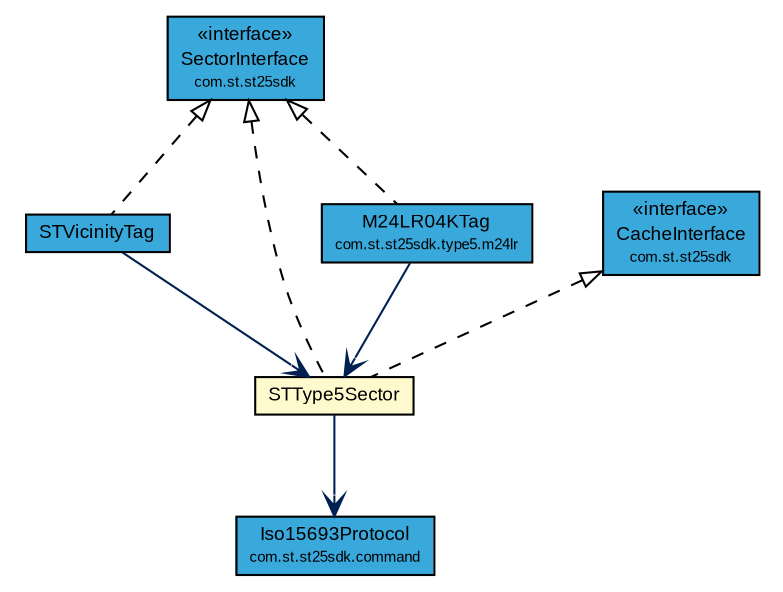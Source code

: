 #!/usr/local/bin/dot
#
# Class diagram 
# Generated by UMLGraph version R5_7_2-3-gee82a7 (http://www.umlgraph.org/)
#

digraph G {
	edge [fontname="arial",fontsize=10,labelfontname="arial",labelfontsize=10];
	node [fontname="arial",fontsize=10,shape=plaintext];
	nodesep=0.25;
	ranksep=0.5;
	// com.st.st25sdk.SectorInterface
	c34166 [label=<<table title="com.st.st25sdk.SectorInterface" border="0" cellborder="1" cellspacing="0" cellpadding="2" port="p" bgcolor="#39a9dc" href="../SectorInterface.html">
		<tr><td><table border="0" cellspacing="0" cellpadding="1">
<tr><td align="center" balign="center"> &#171;interface&#187; </td></tr>
<tr><td align="center" balign="center"> SectorInterface </td></tr>
<tr><td align="center" balign="center"><font point-size="7.0"> com.st.st25sdk </font></td></tr>
		</table></td></tr>
		</table>>, URL="../SectorInterface.html", fontname="arial", fontcolor="black", fontsize=9.0];
	// com.st.st25sdk.CacheInterface
	c34180 [label=<<table title="com.st.st25sdk.CacheInterface" border="0" cellborder="1" cellspacing="0" cellpadding="2" port="p" bgcolor="#39a9dc" href="../CacheInterface.html">
		<tr><td><table border="0" cellspacing="0" cellpadding="1">
<tr><td align="center" balign="center"> &#171;interface&#187; </td></tr>
<tr><td align="center" balign="center"> CacheInterface </td></tr>
<tr><td align="center" balign="center"><font point-size="7.0"> com.st.st25sdk </font></td></tr>
		</table></td></tr>
		</table>>, URL="../CacheInterface.html", fontname="arial", fontcolor="black", fontsize=9.0];
	// com.st.st25sdk.command.Iso15693Protocol
	c34202 [label=<<table title="com.st.st25sdk.command.Iso15693Protocol" border="0" cellborder="1" cellspacing="0" cellpadding="2" port="p" bgcolor="#39a9dc" href="../command/Iso15693Protocol.html">
		<tr><td><table border="0" cellspacing="0" cellpadding="1">
<tr><td align="center" balign="center"> Iso15693Protocol </td></tr>
<tr><td align="center" balign="center"><font point-size="7.0"> com.st.st25sdk.command </font></td></tr>
		</table></td></tr>
		</table>>, URL="../command/Iso15693Protocol.html", fontname="arial", fontcolor="black", fontsize=9.0];
	// com.st.st25sdk.type5.STVicinityTag
	c34285 [label=<<table title="com.st.st25sdk.type5.STVicinityTag" border="0" cellborder="1" cellspacing="0" cellpadding="2" port="p" bgcolor="#39a9dc" href="./STVicinityTag.html">
		<tr><td><table border="0" cellspacing="0" cellpadding="1">
<tr><td align="center" balign="center"> STVicinityTag </td></tr>
		</table></td></tr>
		</table>>, URL="./STVicinityTag.html", fontname="arial", fontcolor="black", fontsize=9.0];
	// com.st.st25sdk.type5.STType5Sector
	c34288 [label=<<table title="com.st.st25sdk.type5.STType5Sector" border="0" cellborder="1" cellspacing="0" cellpadding="2" port="p" bgcolor="lemonChiffon" href="./STType5Sector.html">
		<tr><td><table border="0" cellspacing="0" cellpadding="1">
<tr><td align="center" balign="center"> STType5Sector </td></tr>
		</table></td></tr>
		</table>>, URL="./STType5Sector.html", fontname="arial", fontcolor="black", fontsize=9.0];
	// com.st.st25sdk.type5.m24lr.M24LR04KTag
	c34303 [label=<<table title="com.st.st25sdk.type5.m24lr.M24LR04KTag" border="0" cellborder="1" cellspacing="0" cellpadding="2" port="p" bgcolor="#39a9dc" href="./m24lr/M24LR04KTag.html">
		<tr><td><table border="0" cellspacing="0" cellpadding="1">
<tr><td align="center" balign="center"> M24LR04KTag </td></tr>
<tr><td align="center" balign="center"><font point-size="7.0"> com.st.st25sdk.type5.m24lr </font></td></tr>
		</table></td></tr>
		</table>>, URL="./m24lr/M24LR04KTag.html", fontname="arial", fontcolor="black", fontsize=9.0];
	//com.st.st25sdk.type5.STVicinityTag implements com.st.st25sdk.SectorInterface
	c34166:p -> c34285:p [dir=back,arrowtail=empty,style=dashed];
	//com.st.st25sdk.type5.STType5Sector implements com.st.st25sdk.CacheInterface
	c34180:p -> c34288:p [dir=back,arrowtail=empty,style=dashed];
	//com.st.st25sdk.type5.STType5Sector implements com.st.st25sdk.SectorInterface
	c34166:p -> c34288:p [dir=back,arrowtail=empty,style=dashed];
	//com.st.st25sdk.type5.m24lr.M24LR04KTag implements com.st.st25sdk.SectorInterface
	c34166:p -> c34303:p [dir=back,arrowtail=empty,style=dashed];
	// com.st.st25sdk.type5.STVicinityTag NAVASSOC com.st.st25sdk.type5.STType5Sector
	c34285:p -> c34288:p [taillabel="", label="", headlabel="", fontname="arial", fontcolor="#002052", fontsize=10.0, color="#002052", arrowhead=open];
	// com.st.st25sdk.type5.STType5Sector NAVASSOC com.st.st25sdk.command.Iso15693Protocol
	c34288:p -> c34202:p [taillabel="", label="", headlabel="", fontname="arial", fontcolor="#002052", fontsize=10.0, color="#002052", arrowhead=open];
	// com.st.st25sdk.type5.m24lr.M24LR04KTag NAVASSOC com.st.st25sdk.type5.STType5Sector
	c34303:p -> c34288:p [taillabel="", label="", headlabel="", fontname="arial", fontcolor="#002052", fontsize=10.0, color="#002052", arrowhead=open];
}

